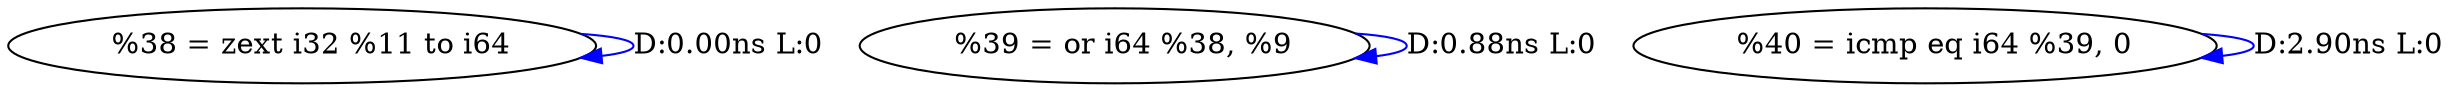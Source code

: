 digraph {
Node0x4037eb0[label="  %38 = zext i32 %11 to i64"];
Node0x4037eb0 -> Node0x4037eb0[label="D:0.00ns L:0",color=blue];
Node0x4037f90[label="  %39 = or i64 %38, %9"];
Node0x4037f90 -> Node0x4037f90[label="D:0.88ns L:0",color=blue];
Node0x4038070[label="  %40 = icmp eq i64 %39, 0"];
Node0x4038070 -> Node0x4038070[label="D:2.90ns L:0",color=blue];
}
